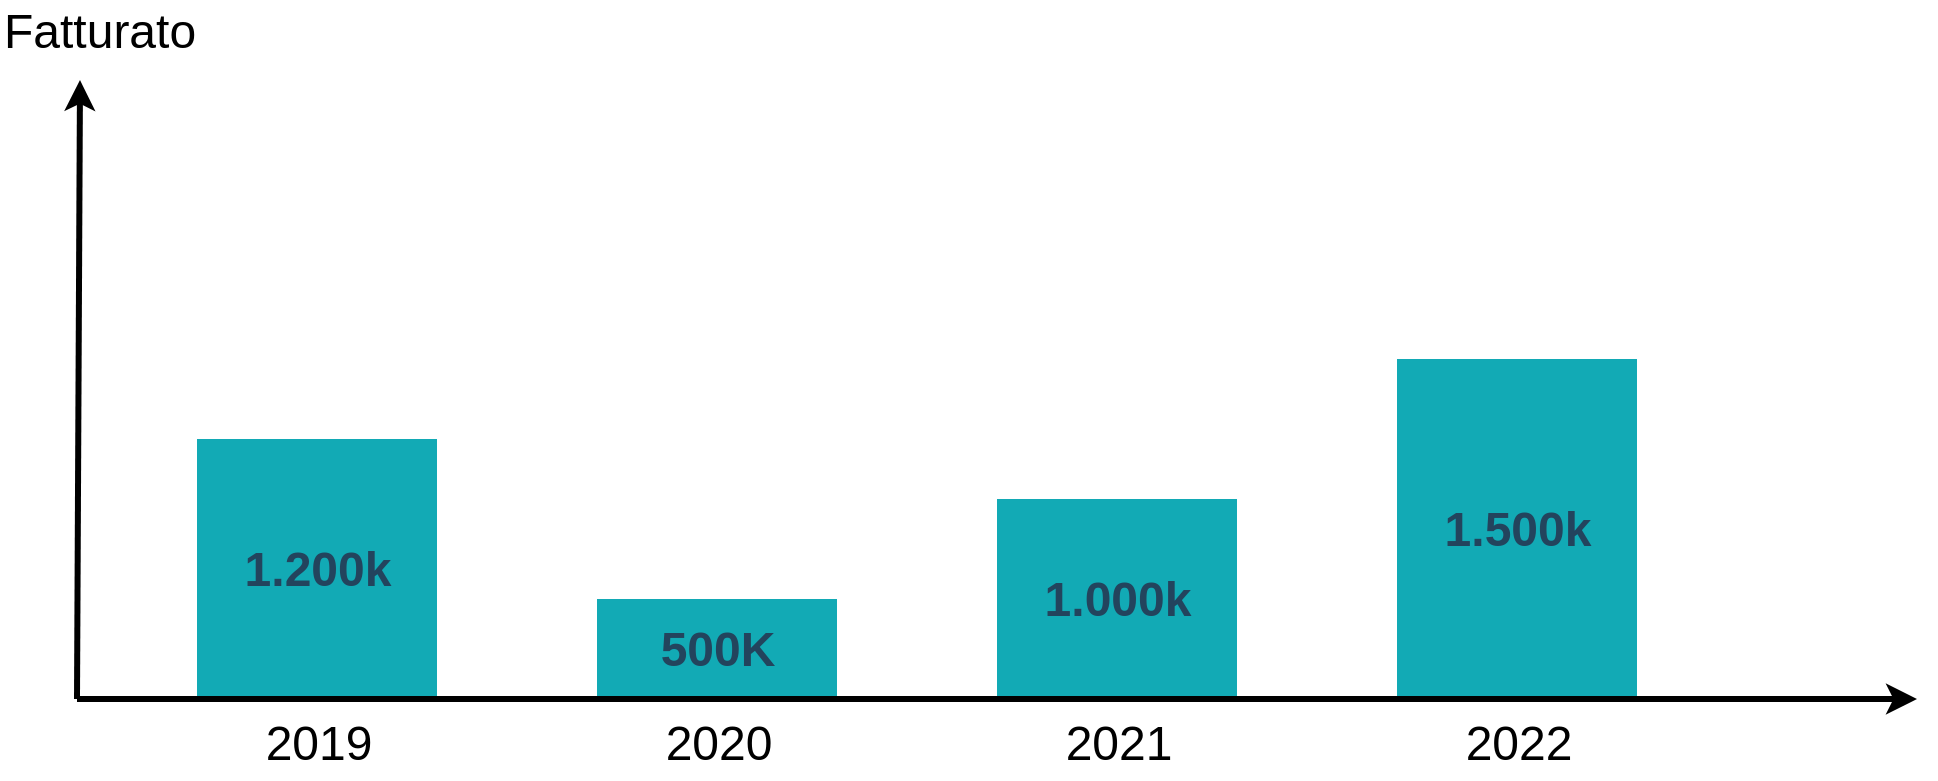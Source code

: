 <mxfile version="20.7.4" type="device"><diagram id="07fea595-8f29-1299-0266-81d95cde20df" name="Page-1"><mxGraphModel dx="-1288" dy="-206" grid="1" gridSize="10" guides="1" tooltips="1" connect="1" arrows="1" fold="1" page="1" pageScale="1" pageWidth="1169" pageHeight="827" background="none" math="0" shadow="0"><root><mxCell id="0"/><mxCell id="1" parent="0"/><mxCell id="723" value="&lt;b&gt;&lt;font style=&quot;font-size: 24px;&quot;&gt;1.200k&lt;/font&gt;&lt;/b&gt;" style="whiteSpace=wrap;fillColor=#12AAB5;gradientColor=none;gradientDirection=east;strokeColor=none;html=1;fontColor=#23445d;" parent="1" vertex="1"><mxGeometry x="2498.5" y="1099.5" width="120" height="130" as="geometry"/></mxCell><mxCell id="724" value="&lt;b&gt;&lt;font style=&quot;font-size: 24px;&quot;&gt;500K&lt;/font&gt;&lt;/b&gt;" style="whiteSpace=wrap;fillColor=#12AAB5;gradientColor=none;gradientDirection=east;strokeColor=none;html=1;fontColor=#23445d;" parent="1" vertex="1"><mxGeometry x="2698.5" y="1179.5" width="120" height="50.0" as="geometry"/></mxCell><mxCell id="725" value="&lt;b&gt;&lt;font style=&quot;font-size: 24px;&quot;&gt;1.000k&lt;/font&gt;&lt;/b&gt;" style="whiteSpace=wrap;fillColor=#12AAB5;gradientColor=none;gradientDirection=east;strokeColor=none;html=1;fontColor=#23445d;" parent="1" vertex="1"><mxGeometry x="2898.5" y="1129.5" width="120" height="100" as="geometry"/></mxCell><mxCell id="726" value="&lt;b&gt;&lt;font style=&quot;font-size: 24px;&quot;&gt;1.500k&lt;/font&gt;&lt;/b&gt;" style="whiteSpace=wrap;fillColor=#12AAB5;gradientColor=none;gradientDirection=east;strokeColor=none;html=1;fontColor=#23445d;" parent="1" vertex="1"><mxGeometry x="3098.5" y="1059.5" width="120" height="170" as="geometry"/></mxCell><mxCell id="727" value="" style="edgeStyle=none;html=1;fontColor=#000000;strokeWidth=3;strokeColor=#000000;" parent="1" edge="1"><mxGeometry width="100" height="100" relative="1" as="geometry"><mxPoint x="2438.5" y="1229.5" as="sourcePoint"/><mxPoint x="2440" y="920" as="targetPoint"/></mxGeometry></mxCell><mxCell id="734" value="" style="edgeStyle=none;html=1;fontColor=#000000;strokeWidth=3;strokeColor=#000000;" parent="1" edge="1"><mxGeometry width="100" height="100" relative="1" as="geometry"><mxPoint x="2438.5" y="1229.5" as="sourcePoint"/><mxPoint x="3358.5" y="1229.5" as="targetPoint"/></mxGeometry></mxCell><mxCell id="736" value="&lt;font style=&quot;font-size: 24px;&quot;&gt;2019&lt;/font&gt;" style="text;spacingTop=-5;align=center;verticalAlign=middle;fontStyle=0;html=1;fontSize=18;points=[];strokeColor=none;" parent="1" vertex="1"><mxGeometry x="2498.5" y="1239.5" width="120" height="30" as="geometry"/></mxCell><mxCell id="737" value="&lt;font style=&quot;font-size: 24px;&quot;&gt;2020&lt;/font&gt;" style="text;spacingTop=-5;align=center;verticalAlign=middle;fontStyle=0;html=1;fontSize=18;points=[];strokeColor=none;" parent="1" vertex="1"><mxGeometry x="2698.5" y="1239.5" width="120" height="30" as="geometry"/></mxCell><mxCell id="738" value="&lt;font style=&quot;font-size: 24px;&quot;&gt;2021&lt;/font&gt;" style="text;spacingTop=-5;align=center;verticalAlign=middle;fontStyle=0;html=1;fontSize=18;points=[];strokeColor=none;" parent="1" vertex="1"><mxGeometry x="2898.5" y="1239.5" width="120" height="30" as="geometry"/></mxCell><mxCell id="745" value="&lt;font style=&quot;font-size: 24px;&quot;&gt;Fatturato&lt;/font&gt;" style="text;spacingTop=-5;html=1;fontSize=18;fontStyle=0;points=[]" parent="1" vertex="1"><mxGeometry x="2400" y="880" width="80" height="20" as="geometry"/></mxCell><mxCell id="752" value="&lt;font style=&quot;font-size: 24px;&quot;&gt;2022&lt;/font&gt;" style="text;spacingTop=-5;align=center;verticalAlign=middle;fontStyle=0;html=1;fontSize=18;points=[];strokeColor=none;" parent="1" vertex="1"><mxGeometry x="3098.5" y="1239.5" width="120" height="30" as="geometry"/></mxCell></root></mxGraphModel></diagram></mxfile>